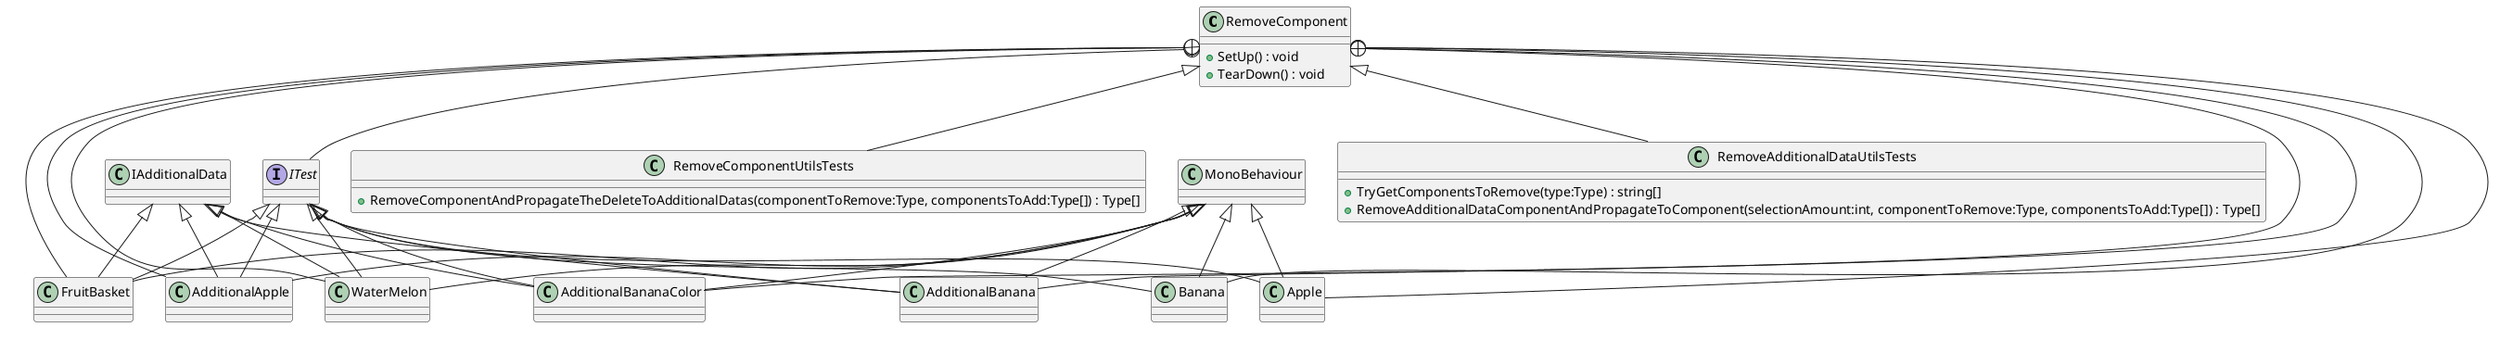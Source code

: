 @startuml
class RemoveComponent {
    + SetUp() : void
    + TearDown() : void
}
class RemoveComponentUtilsTests {
    + RemoveComponentAndPropagateTheDeleteToAdditionalDatas(componentToRemove:Type, componentsToAdd:Type[]) : Type[]
}
class RemoveAdditionalDataUtilsTests {
    + TryGetComponentsToRemove(type:Type) : string[]
    + RemoveAdditionalDataComponentAndPropagateToComponent(selectionAmount:int, componentToRemove:Type, componentsToAdd:Type[]) : Type[]
}
interface ITest {
}
class Apple {
}
class Banana {
}
class AdditionalApple {
}
class AdditionalBanana {
}
class AdditionalBananaColor {
}
class WaterMelon {
}
class FruitBasket {
}
RemoveComponent <|-- RemoveComponentUtilsTests
RemoveComponent <|-- RemoveAdditionalDataUtilsTests
RemoveComponent +-- ITest
RemoveComponent +-- Apple
MonoBehaviour <|-- Apple
ITest <|-- Apple
RemoveComponent +-- Banana
MonoBehaviour <|-- Banana
ITest <|-- Banana
RemoveComponent +-- AdditionalApple
MonoBehaviour <|-- AdditionalApple
IAdditionalData <|-- AdditionalApple
ITest <|-- AdditionalApple
RemoveComponent +-- AdditionalBanana
MonoBehaviour <|-- AdditionalBanana
IAdditionalData <|-- AdditionalBanana
ITest <|-- AdditionalBanana
RemoveComponent +-- AdditionalBananaColor
MonoBehaviour <|-- AdditionalBananaColor
IAdditionalData <|-- AdditionalBananaColor
ITest <|-- AdditionalBananaColor
RemoveComponent +-- WaterMelon
MonoBehaviour <|-- WaterMelon
IAdditionalData <|-- WaterMelon
ITest <|-- WaterMelon
RemoveComponent +-- FruitBasket
MonoBehaviour <|-- FruitBasket
IAdditionalData <|-- FruitBasket
ITest <|-- FruitBasket
@enduml
